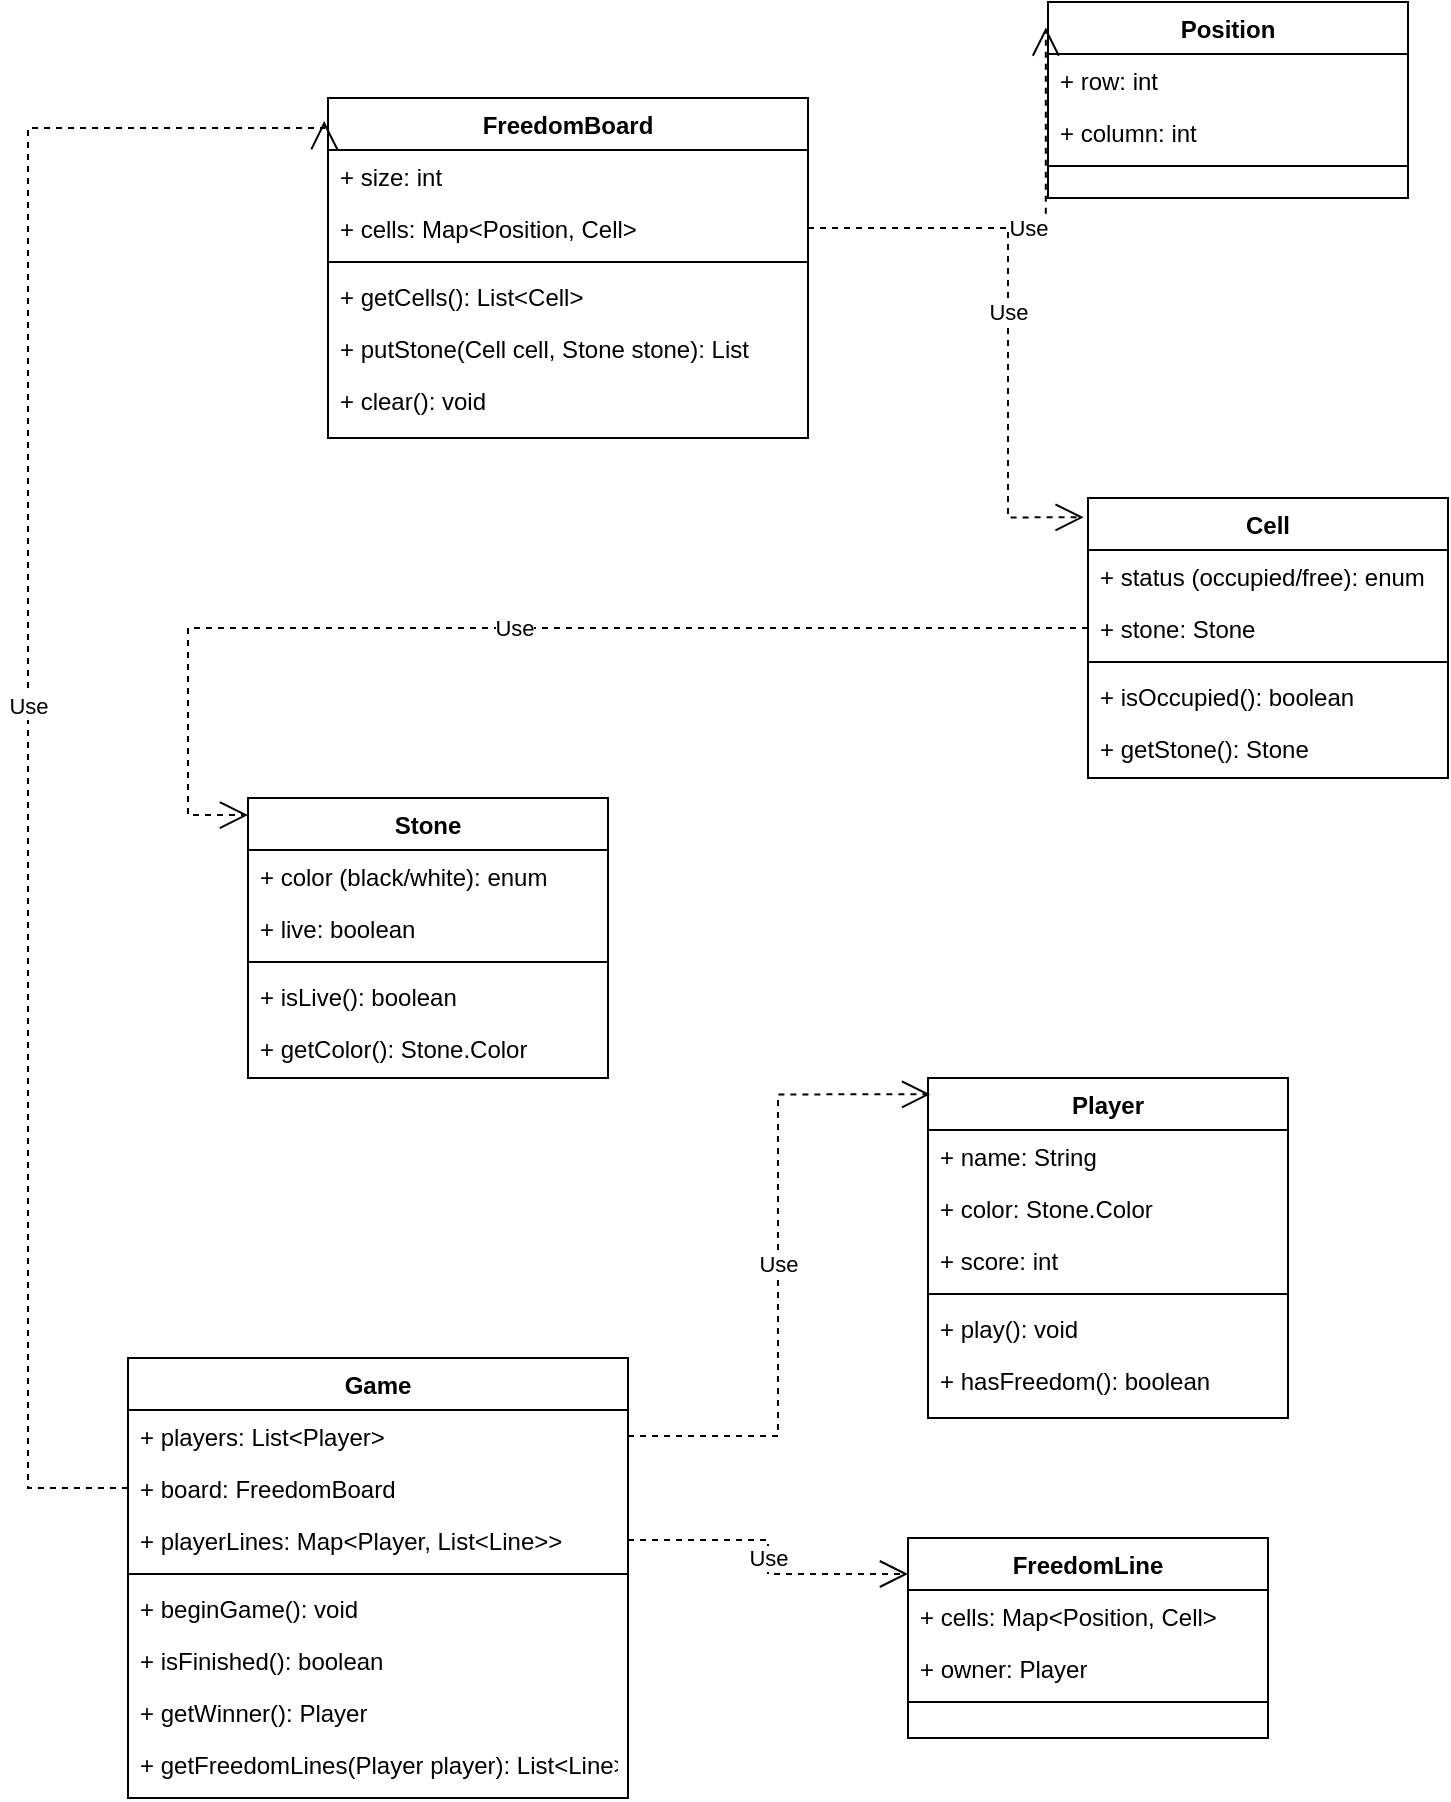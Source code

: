 <mxfile version="21.0.6" type="github">
  <diagram id="C5RBs43oDa-KdzZeNtuy" name="Page-1">
    <mxGraphModel dx="1434" dy="800" grid="1" gridSize="10" guides="1" tooltips="1" connect="1" arrows="1" fold="1" page="1" pageScale="1" pageWidth="827" pageHeight="1169" math="0" shadow="0">
      <root>
        <mxCell id="WIyWlLk6GJQsqaUBKTNV-0" />
        <mxCell id="WIyWlLk6GJQsqaUBKTNV-1" parent="WIyWlLk6GJQsqaUBKTNV-0" />
        <mxCell id="zkfFHV4jXpPFQw0GAbJ--0" value="FreedomBoard" style="swimlane;fontStyle=1;align=center;verticalAlign=top;childLayout=stackLayout;horizontal=1;startSize=26;horizontalStack=0;resizeParent=1;resizeLast=0;collapsible=1;marginBottom=0;rounded=0;shadow=0;strokeWidth=1;" parent="WIyWlLk6GJQsqaUBKTNV-1" vertex="1">
          <mxGeometry x="220" y="120" width="240" height="170" as="geometry">
            <mxRectangle x="230" y="140" width="160" height="26" as="alternateBounds" />
          </mxGeometry>
        </mxCell>
        <mxCell id="zkfFHV4jXpPFQw0GAbJ--1" value="+ size: int" style="text;align=left;verticalAlign=top;spacingLeft=4;spacingRight=4;overflow=hidden;rotatable=0;points=[[0,0.5],[1,0.5]];portConstraint=eastwest;" parent="zkfFHV4jXpPFQw0GAbJ--0" vertex="1">
          <mxGeometry y="26" width="240" height="26" as="geometry" />
        </mxCell>
        <mxCell id="zkfFHV4jXpPFQw0GAbJ--2" value="+ cells: Map&lt;Position, Cell&gt;" style="text;align=left;verticalAlign=top;spacingLeft=4;spacingRight=4;overflow=hidden;rotatable=0;points=[[0,0.5],[1,0.5]];portConstraint=eastwest;rounded=0;shadow=0;html=0;" parent="zkfFHV4jXpPFQw0GAbJ--0" vertex="1">
          <mxGeometry y="52" width="240" height="26" as="geometry" />
        </mxCell>
        <mxCell id="zkfFHV4jXpPFQw0GAbJ--4" value="" style="line;html=1;strokeWidth=1;align=left;verticalAlign=middle;spacingTop=-1;spacingLeft=3;spacingRight=3;rotatable=0;labelPosition=right;points=[];portConstraint=eastwest;" parent="zkfFHV4jXpPFQw0GAbJ--0" vertex="1">
          <mxGeometry y="78" width="240" height="8" as="geometry" />
        </mxCell>
        <mxCell id="zkfFHV4jXpPFQw0GAbJ--5" value="+ getCells(): List&lt;Cell&gt;" style="text;align=left;verticalAlign=top;spacingLeft=4;spacingRight=4;overflow=hidden;rotatable=0;points=[[0,0.5],[1,0.5]];portConstraint=eastwest;" parent="zkfFHV4jXpPFQw0GAbJ--0" vertex="1">
          <mxGeometry y="86" width="240" height="26" as="geometry" />
        </mxCell>
        <mxCell id="GoGj9bHs6bnadx3atiz3-2" value="+ putStone(Cell cell, Stone stone): List" style="text;align=left;verticalAlign=top;spacingLeft=4;spacingRight=4;overflow=hidden;rotatable=0;points=[[0,0.5],[1,0.5]];portConstraint=eastwest;" parent="zkfFHV4jXpPFQw0GAbJ--0" vertex="1">
          <mxGeometry y="112" width="240" height="26" as="geometry" />
        </mxCell>
        <mxCell id="GoGj9bHs6bnadx3atiz3-3" value="+ clear(): void" style="text;align=left;verticalAlign=top;spacingLeft=4;spacingRight=4;overflow=hidden;rotatable=0;points=[[0,0.5],[1,0.5]];portConstraint=eastwest;" parent="zkfFHV4jXpPFQw0GAbJ--0" vertex="1">
          <mxGeometry y="138" width="240" height="26" as="geometry" />
        </mxCell>
        <mxCell id="zkfFHV4jXpPFQw0GAbJ--17" value="Cell" style="swimlane;fontStyle=1;align=center;verticalAlign=top;childLayout=stackLayout;horizontal=1;startSize=26;horizontalStack=0;resizeParent=1;resizeLast=0;collapsible=1;marginBottom=0;rounded=0;shadow=0;strokeWidth=1;" parent="WIyWlLk6GJQsqaUBKTNV-1" vertex="1">
          <mxGeometry x="600" y="320" width="180" height="140" as="geometry">
            <mxRectangle x="550" y="140" width="160" height="26" as="alternateBounds" />
          </mxGeometry>
        </mxCell>
        <mxCell id="zkfFHV4jXpPFQw0GAbJ--18" value="+ status (occupied/free): enum" style="text;align=left;verticalAlign=top;spacingLeft=4;spacingRight=4;overflow=hidden;rotatable=0;points=[[0,0.5],[1,0.5]];portConstraint=eastwest;" parent="zkfFHV4jXpPFQw0GAbJ--17" vertex="1">
          <mxGeometry y="26" width="180" height="26" as="geometry" />
        </mxCell>
        <mxCell id="zkfFHV4jXpPFQw0GAbJ--25" value="+ stone: Stone" style="text;align=left;verticalAlign=top;spacingLeft=4;spacingRight=4;overflow=hidden;rotatable=0;points=[[0,0.5],[1,0.5]];portConstraint=eastwest;" parent="zkfFHV4jXpPFQw0GAbJ--17" vertex="1">
          <mxGeometry y="52" width="180" height="26" as="geometry" />
        </mxCell>
        <mxCell id="zkfFHV4jXpPFQw0GAbJ--23" value="" style="line;html=1;strokeWidth=1;align=left;verticalAlign=middle;spacingTop=-1;spacingLeft=3;spacingRight=3;rotatable=0;labelPosition=right;points=[];portConstraint=eastwest;" parent="zkfFHV4jXpPFQw0GAbJ--17" vertex="1">
          <mxGeometry y="78" width="180" height="8" as="geometry" />
        </mxCell>
        <mxCell id="zkfFHV4jXpPFQw0GAbJ--24" value="+ isOccupied(): boolean" style="text;align=left;verticalAlign=top;spacingLeft=4;spacingRight=4;overflow=hidden;rotatable=0;points=[[0,0.5],[1,0.5]];portConstraint=eastwest;" parent="zkfFHV4jXpPFQw0GAbJ--17" vertex="1">
          <mxGeometry y="86" width="180" height="26" as="geometry" />
        </mxCell>
        <mxCell id="srUbmGJ_rOvSStFE0ZRs-0" value="+ getStone(): Stone" style="text;align=left;verticalAlign=top;spacingLeft=4;spacingRight=4;overflow=hidden;rotatable=0;points=[[0,0.5],[1,0.5]];portConstraint=eastwest;" parent="zkfFHV4jXpPFQw0GAbJ--17" vertex="1">
          <mxGeometry y="112" width="180" height="26" as="geometry" />
        </mxCell>
        <mxCell id="GoGj9bHs6bnadx3atiz3-7" value="Use" style="endArrow=open;endSize=12;dashed=1;html=1;rounded=0;exitX=1;exitY=0.5;exitDx=0;exitDy=0;entryX=-0.012;entryY=0.069;entryDx=0;entryDy=0;entryPerimeter=0;edgeStyle=orthogonalEdgeStyle;" parent="WIyWlLk6GJQsqaUBKTNV-1" source="zkfFHV4jXpPFQw0GAbJ--2" target="zkfFHV4jXpPFQw0GAbJ--17" edge="1">
          <mxGeometry width="160" relative="1" as="geometry">
            <mxPoint x="380" y="480" as="sourcePoint" />
            <mxPoint x="540" y="480" as="targetPoint" />
            <Array as="points">
              <mxPoint x="560" y="185" />
              <mxPoint x="560" y="330" />
            </Array>
          </mxGeometry>
        </mxCell>
        <mxCell id="srUbmGJ_rOvSStFE0ZRs-1" value="Use" style="endArrow=open;endSize=12;dashed=1;html=1;rounded=0;exitX=0;exitY=0.5;exitDx=0;exitDy=0;edgeStyle=orthogonalEdgeStyle;entryX=0;entryY=0.061;entryDx=0;entryDy=0;entryPerimeter=0;" parent="WIyWlLk6GJQsqaUBKTNV-1" source="zkfFHV4jXpPFQw0GAbJ--25" target="srUbmGJ_rOvSStFE0ZRs-4" edge="1">
          <mxGeometry width="160" relative="1" as="geometry">
            <mxPoint x="650" y="520" as="sourcePoint" />
            <mxPoint x="420" y="515" as="targetPoint" />
            <Array as="points">
              <mxPoint x="150" y="385" />
              <mxPoint x="150" y="479" />
            </Array>
          </mxGeometry>
        </mxCell>
        <mxCell id="srUbmGJ_rOvSStFE0ZRs-4" value="Stone" style="swimlane;fontStyle=1;align=center;verticalAlign=top;childLayout=stackLayout;horizontal=1;startSize=26;horizontalStack=0;resizeParent=1;resizeLast=0;collapsible=1;marginBottom=0;rounded=0;shadow=0;strokeWidth=1;" parent="WIyWlLk6GJQsqaUBKTNV-1" vertex="1">
          <mxGeometry x="180" y="470" width="180" height="140" as="geometry">
            <mxRectangle x="550" y="140" width="160" height="26" as="alternateBounds" />
          </mxGeometry>
        </mxCell>
        <mxCell id="srUbmGJ_rOvSStFE0ZRs-5" value="+ color (black/white): enum" style="text;align=left;verticalAlign=top;spacingLeft=4;spacingRight=4;overflow=hidden;rotatable=0;points=[[0,0.5],[1,0.5]];portConstraint=eastwest;" parent="srUbmGJ_rOvSStFE0ZRs-4" vertex="1">
          <mxGeometry y="26" width="180" height="26" as="geometry" />
        </mxCell>
        <mxCell id="srUbmGJ_rOvSStFE0ZRs-6" value="+ live: boolean" style="text;align=left;verticalAlign=top;spacingLeft=4;spacingRight=4;overflow=hidden;rotatable=0;points=[[0,0.5],[1,0.5]];portConstraint=eastwest;" parent="srUbmGJ_rOvSStFE0ZRs-4" vertex="1">
          <mxGeometry y="52" width="180" height="26" as="geometry" />
        </mxCell>
        <mxCell id="srUbmGJ_rOvSStFE0ZRs-7" value="" style="line;html=1;strokeWidth=1;align=left;verticalAlign=middle;spacingTop=-1;spacingLeft=3;spacingRight=3;rotatable=0;labelPosition=right;points=[];portConstraint=eastwest;" parent="srUbmGJ_rOvSStFE0ZRs-4" vertex="1">
          <mxGeometry y="78" width="180" height="8" as="geometry" />
        </mxCell>
        <mxCell id="srUbmGJ_rOvSStFE0ZRs-8" value="+ isLive(): boolean" style="text;align=left;verticalAlign=top;spacingLeft=4;spacingRight=4;overflow=hidden;rotatable=0;points=[[0,0.5],[1,0.5]];portConstraint=eastwest;" parent="srUbmGJ_rOvSStFE0ZRs-4" vertex="1">
          <mxGeometry y="86" width="180" height="26" as="geometry" />
        </mxCell>
        <mxCell id="srUbmGJ_rOvSStFE0ZRs-9" value="+ getColor(): Stone.Color" style="text;align=left;verticalAlign=top;spacingLeft=4;spacingRight=4;overflow=hidden;rotatable=0;points=[[0,0.5],[1,0.5]];portConstraint=eastwest;" parent="srUbmGJ_rOvSStFE0ZRs-4" vertex="1">
          <mxGeometry y="112" width="180" height="26" as="geometry" />
        </mxCell>
        <mxCell id="srUbmGJ_rOvSStFE0ZRs-10" value="Player" style="swimlane;fontStyle=1;align=center;verticalAlign=top;childLayout=stackLayout;horizontal=1;startSize=26;horizontalStack=0;resizeParent=1;resizeLast=0;collapsible=1;marginBottom=0;rounded=0;shadow=0;strokeWidth=1;" parent="WIyWlLk6GJQsqaUBKTNV-1" vertex="1">
          <mxGeometry x="520" y="610" width="180" height="170" as="geometry">
            <mxRectangle x="550" y="140" width="160" height="26" as="alternateBounds" />
          </mxGeometry>
        </mxCell>
        <mxCell id="srUbmGJ_rOvSStFE0ZRs-11" value="+ name: String" style="text;align=left;verticalAlign=top;spacingLeft=4;spacingRight=4;overflow=hidden;rotatable=0;points=[[0,0.5],[1,0.5]];portConstraint=eastwest;" parent="srUbmGJ_rOvSStFE0ZRs-10" vertex="1">
          <mxGeometry y="26" width="180" height="26" as="geometry" />
        </mxCell>
        <mxCell id="srUbmGJ_rOvSStFE0ZRs-12" value="+ color: Stone.Color" style="text;align=left;verticalAlign=top;spacingLeft=4;spacingRight=4;overflow=hidden;rotatable=0;points=[[0,0.5],[1,0.5]];portConstraint=eastwest;" parent="srUbmGJ_rOvSStFE0ZRs-10" vertex="1">
          <mxGeometry y="52" width="180" height="26" as="geometry" />
        </mxCell>
        <mxCell id="srUbmGJ_rOvSStFE0ZRs-16" value="+ score: int" style="text;align=left;verticalAlign=top;spacingLeft=4;spacingRight=4;overflow=hidden;rotatable=0;points=[[0,0.5],[1,0.5]];portConstraint=eastwest;" parent="srUbmGJ_rOvSStFE0ZRs-10" vertex="1">
          <mxGeometry y="78" width="180" height="26" as="geometry" />
        </mxCell>
        <mxCell id="srUbmGJ_rOvSStFE0ZRs-13" value="" style="line;html=1;strokeWidth=1;align=left;verticalAlign=middle;spacingTop=-1;spacingLeft=3;spacingRight=3;rotatable=0;labelPosition=right;points=[];portConstraint=eastwest;" parent="srUbmGJ_rOvSStFE0ZRs-10" vertex="1">
          <mxGeometry y="104" width="180" height="8" as="geometry" />
        </mxCell>
        <mxCell id="srUbmGJ_rOvSStFE0ZRs-14" value="+ play(): void" style="text;align=left;verticalAlign=top;spacingLeft=4;spacingRight=4;overflow=hidden;rotatable=0;points=[[0,0.5],[1,0.5]];portConstraint=eastwest;" parent="srUbmGJ_rOvSStFE0ZRs-10" vertex="1">
          <mxGeometry y="112" width="180" height="26" as="geometry" />
        </mxCell>
        <mxCell id="srUbmGJ_rOvSStFE0ZRs-31" value="+ hasFreedom(): boolean" style="text;align=left;verticalAlign=top;spacingLeft=4;spacingRight=4;overflow=hidden;rotatable=0;points=[[0,0.5],[1,0.5]];portConstraint=eastwest;" parent="srUbmGJ_rOvSStFE0ZRs-10" vertex="1">
          <mxGeometry y="138" width="180" height="26" as="geometry" />
        </mxCell>
        <mxCell id="srUbmGJ_rOvSStFE0ZRs-22" value="Game" style="swimlane;fontStyle=1;align=center;verticalAlign=top;childLayout=stackLayout;horizontal=1;startSize=26;horizontalStack=0;resizeParent=1;resizeLast=0;collapsible=1;marginBottom=0;rounded=0;shadow=0;strokeWidth=1;" parent="WIyWlLk6GJQsqaUBKTNV-1" vertex="1">
          <mxGeometry x="120" y="750" width="250" height="220" as="geometry">
            <mxRectangle x="550" y="140" width="160" height="26" as="alternateBounds" />
          </mxGeometry>
        </mxCell>
        <mxCell id="srUbmGJ_rOvSStFE0ZRs-23" value="+ players: List&lt;Player&gt;" style="text;align=left;verticalAlign=top;spacingLeft=4;spacingRight=4;overflow=hidden;rotatable=0;points=[[0,0.5],[1,0.5]];portConstraint=eastwest;" parent="srUbmGJ_rOvSStFE0ZRs-22" vertex="1">
          <mxGeometry y="26" width="250" height="26" as="geometry" />
        </mxCell>
        <mxCell id="srUbmGJ_rOvSStFE0ZRs-24" value="+ board: FreedomBoard&#xa;" style="text;align=left;verticalAlign=top;spacingLeft=4;spacingRight=4;overflow=hidden;rotatable=0;points=[[0,0.5],[1,0.5]];portConstraint=eastwest;" parent="srUbmGJ_rOvSStFE0ZRs-22" vertex="1">
          <mxGeometry y="52" width="250" height="26" as="geometry" />
        </mxCell>
        <mxCell id="AqJG0Y7JJBxbSXX38RyI-15" value="+ playerLines: Map&lt;Player, List&lt;Line&gt;&gt;" style="text;align=left;verticalAlign=top;spacingLeft=4;spacingRight=4;overflow=hidden;rotatable=0;points=[[0,0.5],[1,0.5]];portConstraint=eastwest;" vertex="1" parent="srUbmGJ_rOvSStFE0ZRs-22">
          <mxGeometry y="78" width="250" height="26" as="geometry" />
        </mxCell>
        <mxCell id="srUbmGJ_rOvSStFE0ZRs-25" value="" style="line;html=1;strokeWidth=1;align=left;verticalAlign=middle;spacingTop=-1;spacingLeft=3;spacingRight=3;rotatable=0;labelPosition=right;points=[];portConstraint=eastwest;" parent="srUbmGJ_rOvSStFE0ZRs-22" vertex="1">
          <mxGeometry y="104" width="250" height="8" as="geometry" />
        </mxCell>
        <mxCell id="srUbmGJ_rOvSStFE0ZRs-26" value="+ beginGame(): void" style="text;align=left;verticalAlign=top;spacingLeft=4;spacingRight=4;overflow=hidden;rotatable=0;points=[[0,0.5],[1,0.5]];portConstraint=eastwest;" parent="srUbmGJ_rOvSStFE0ZRs-22" vertex="1">
          <mxGeometry y="112" width="250" height="26" as="geometry" />
        </mxCell>
        <mxCell id="srUbmGJ_rOvSStFE0ZRs-27" value="+ isFinished(): boolean" style="text;align=left;verticalAlign=top;spacingLeft=4;spacingRight=4;overflow=hidden;rotatable=0;points=[[0,0.5],[1,0.5]];portConstraint=eastwest;" parent="srUbmGJ_rOvSStFE0ZRs-22" vertex="1">
          <mxGeometry y="138" width="250" height="26" as="geometry" />
        </mxCell>
        <mxCell id="srUbmGJ_rOvSStFE0ZRs-28" value="+ getWinner(): Player" style="text;align=left;verticalAlign=top;spacingLeft=4;spacingRight=4;overflow=hidden;rotatable=0;points=[[0,0.5],[1,0.5]];portConstraint=eastwest;" parent="srUbmGJ_rOvSStFE0ZRs-22" vertex="1">
          <mxGeometry y="164" width="250" height="26" as="geometry" />
        </mxCell>
        <mxCell id="AqJG0Y7JJBxbSXX38RyI-14" value="+ getFreedomLines(Player player): List&lt;Line&gt;" style="text;align=left;verticalAlign=top;spacingLeft=4;spacingRight=4;overflow=hidden;rotatable=0;points=[[0,0.5],[1,0.5]];portConstraint=eastwest;" vertex="1" parent="srUbmGJ_rOvSStFE0ZRs-22">
          <mxGeometry y="190" width="250" height="26" as="geometry" />
        </mxCell>
        <mxCell id="srUbmGJ_rOvSStFE0ZRs-29" value="Use" style="endArrow=open;endSize=12;dashed=1;html=1;rounded=0;exitX=1;exitY=0.5;exitDx=0;exitDy=0;entryX=0.006;entryY=0.048;entryDx=0;entryDy=0;entryPerimeter=0;edgeStyle=orthogonalEdgeStyle;" parent="WIyWlLk6GJQsqaUBKTNV-1" source="srUbmGJ_rOvSStFE0ZRs-23" target="srUbmGJ_rOvSStFE0ZRs-10" edge="1">
          <mxGeometry width="160" relative="1" as="geometry">
            <mxPoint x="-110" y="960" as="sourcePoint" />
            <mxPoint x="50" y="960" as="targetPoint" />
          </mxGeometry>
        </mxCell>
        <mxCell id="srUbmGJ_rOvSStFE0ZRs-30" value="Use" style="endArrow=open;endSize=12;dashed=1;html=1;rounded=0;exitX=0;exitY=0.5;exitDx=0;exitDy=0;entryX=-0.008;entryY=0.068;entryDx=0;entryDy=0;entryPerimeter=0;edgeStyle=orthogonalEdgeStyle;" parent="WIyWlLk6GJQsqaUBKTNV-1" source="srUbmGJ_rOvSStFE0ZRs-24" target="zkfFHV4jXpPFQw0GAbJ--0" edge="1">
          <mxGeometry width="160" relative="1" as="geometry">
            <mxPoint x="10" y="710" as="sourcePoint" />
            <mxPoint x="170" y="710" as="targetPoint" />
            <Array as="points">
              <mxPoint x="70" y="815" />
              <mxPoint x="70" y="135" />
            </Array>
          </mxGeometry>
        </mxCell>
        <mxCell id="AqJG0Y7JJBxbSXX38RyI-6" value="Position" style="swimlane;fontStyle=1;align=center;verticalAlign=top;childLayout=stackLayout;horizontal=1;startSize=26;horizontalStack=0;resizeParent=1;resizeLast=0;collapsible=1;marginBottom=0;rounded=0;shadow=0;strokeWidth=1;" vertex="1" parent="WIyWlLk6GJQsqaUBKTNV-1">
          <mxGeometry x="580" y="72" width="180" height="98" as="geometry">
            <mxRectangle x="550" y="140" width="160" height="26" as="alternateBounds" />
          </mxGeometry>
        </mxCell>
        <mxCell id="AqJG0Y7JJBxbSXX38RyI-7" value="+ row: int" style="text;align=left;verticalAlign=top;spacingLeft=4;spacingRight=4;overflow=hidden;rotatable=0;points=[[0,0.5],[1,0.5]];portConstraint=eastwest;" vertex="1" parent="AqJG0Y7JJBxbSXX38RyI-6">
          <mxGeometry y="26" width="180" height="26" as="geometry" />
        </mxCell>
        <mxCell id="AqJG0Y7JJBxbSXX38RyI-8" value="+ column: int" style="text;align=left;verticalAlign=top;spacingLeft=4;spacingRight=4;overflow=hidden;rotatable=0;points=[[0,0.5],[1,0.5]];portConstraint=eastwest;" vertex="1" parent="AqJG0Y7JJBxbSXX38RyI-6">
          <mxGeometry y="52" width="180" height="26" as="geometry" />
        </mxCell>
        <mxCell id="AqJG0Y7JJBxbSXX38RyI-9" value="" style="line;html=1;strokeWidth=1;align=left;verticalAlign=middle;spacingTop=-1;spacingLeft=3;spacingRight=3;rotatable=0;labelPosition=right;points=[];portConstraint=eastwest;" vertex="1" parent="AqJG0Y7JJBxbSXX38RyI-6">
          <mxGeometry y="78" width="180" height="8" as="geometry" />
        </mxCell>
        <mxCell id="AqJG0Y7JJBxbSXX38RyI-12" value="Use" style="endArrow=open;endSize=12;dashed=1;html=1;rounded=0;exitX=1;exitY=0.5;exitDx=0;exitDy=0;entryX=-0.006;entryY=0.13;entryDx=0;entryDy=0;entryPerimeter=0;edgeStyle=orthogonalEdgeStyle;" edge="1" parent="WIyWlLk6GJQsqaUBKTNV-1" source="zkfFHV4jXpPFQw0GAbJ--2" target="AqJG0Y7JJBxbSXX38RyI-6">
          <mxGeometry width="160" relative="1" as="geometry">
            <mxPoint x="400" y="450" as="sourcePoint" />
            <mxPoint x="560" y="450" as="targetPoint" />
          </mxGeometry>
        </mxCell>
        <mxCell id="AqJG0Y7JJBxbSXX38RyI-16" value="FreedomLine" style="swimlane;fontStyle=1;align=center;verticalAlign=top;childLayout=stackLayout;horizontal=1;startSize=26;horizontalStack=0;resizeParent=1;resizeLast=0;collapsible=1;marginBottom=0;rounded=0;shadow=0;strokeWidth=1;" vertex="1" parent="WIyWlLk6GJQsqaUBKTNV-1">
          <mxGeometry x="510" y="840" width="180" height="100" as="geometry">
            <mxRectangle x="550" y="140" width="160" height="26" as="alternateBounds" />
          </mxGeometry>
        </mxCell>
        <mxCell id="AqJG0Y7JJBxbSXX38RyI-17" value="+ cells: Map&lt;Position, Cell&gt;" style="text;align=left;verticalAlign=top;spacingLeft=4;spacingRight=4;overflow=hidden;rotatable=0;points=[[0,0.5],[1,0.5]];portConstraint=eastwest;" vertex="1" parent="AqJG0Y7JJBxbSXX38RyI-16">
          <mxGeometry y="26" width="180" height="26" as="geometry" />
        </mxCell>
        <mxCell id="AqJG0Y7JJBxbSXX38RyI-18" value="+ owner: Player" style="text;align=left;verticalAlign=top;spacingLeft=4;spacingRight=4;overflow=hidden;rotatable=0;points=[[0,0.5],[1,0.5]];portConstraint=eastwest;" vertex="1" parent="AqJG0Y7JJBxbSXX38RyI-16">
          <mxGeometry y="52" width="180" height="26" as="geometry" />
        </mxCell>
        <mxCell id="AqJG0Y7JJBxbSXX38RyI-19" value="" style="line;html=1;strokeWidth=1;align=left;verticalAlign=middle;spacingTop=-1;spacingLeft=3;spacingRight=3;rotatable=0;labelPosition=right;points=[];portConstraint=eastwest;" vertex="1" parent="AqJG0Y7JJBxbSXX38RyI-16">
          <mxGeometry y="78" width="180" height="8" as="geometry" />
        </mxCell>
        <mxCell id="AqJG0Y7JJBxbSXX38RyI-22" value="Use" style="endArrow=open;endSize=12;dashed=1;html=1;rounded=0;exitX=1;exitY=0.5;exitDx=0;exitDy=0;entryX=0;entryY=0.18;entryDx=0;entryDy=0;entryPerimeter=0;edgeStyle=orthogonalEdgeStyle;" edge="1" parent="WIyWlLk6GJQsqaUBKTNV-1" source="AqJG0Y7JJBxbSXX38RyI-15" target="AqJG0Y7JJBxbSXX38RyI-16">
          <mxGeometry width="160" relative="1" as="geometry">
            <mxPoint x="170" y="1040" as="sourcePoint" />
            <mxPoint x="330" y="1040" as="targetPoint" />
          </mxGeometry>
        </mxCell>
      </root>
    </mxGraphModel>
  </diagram>
</mxfile>

